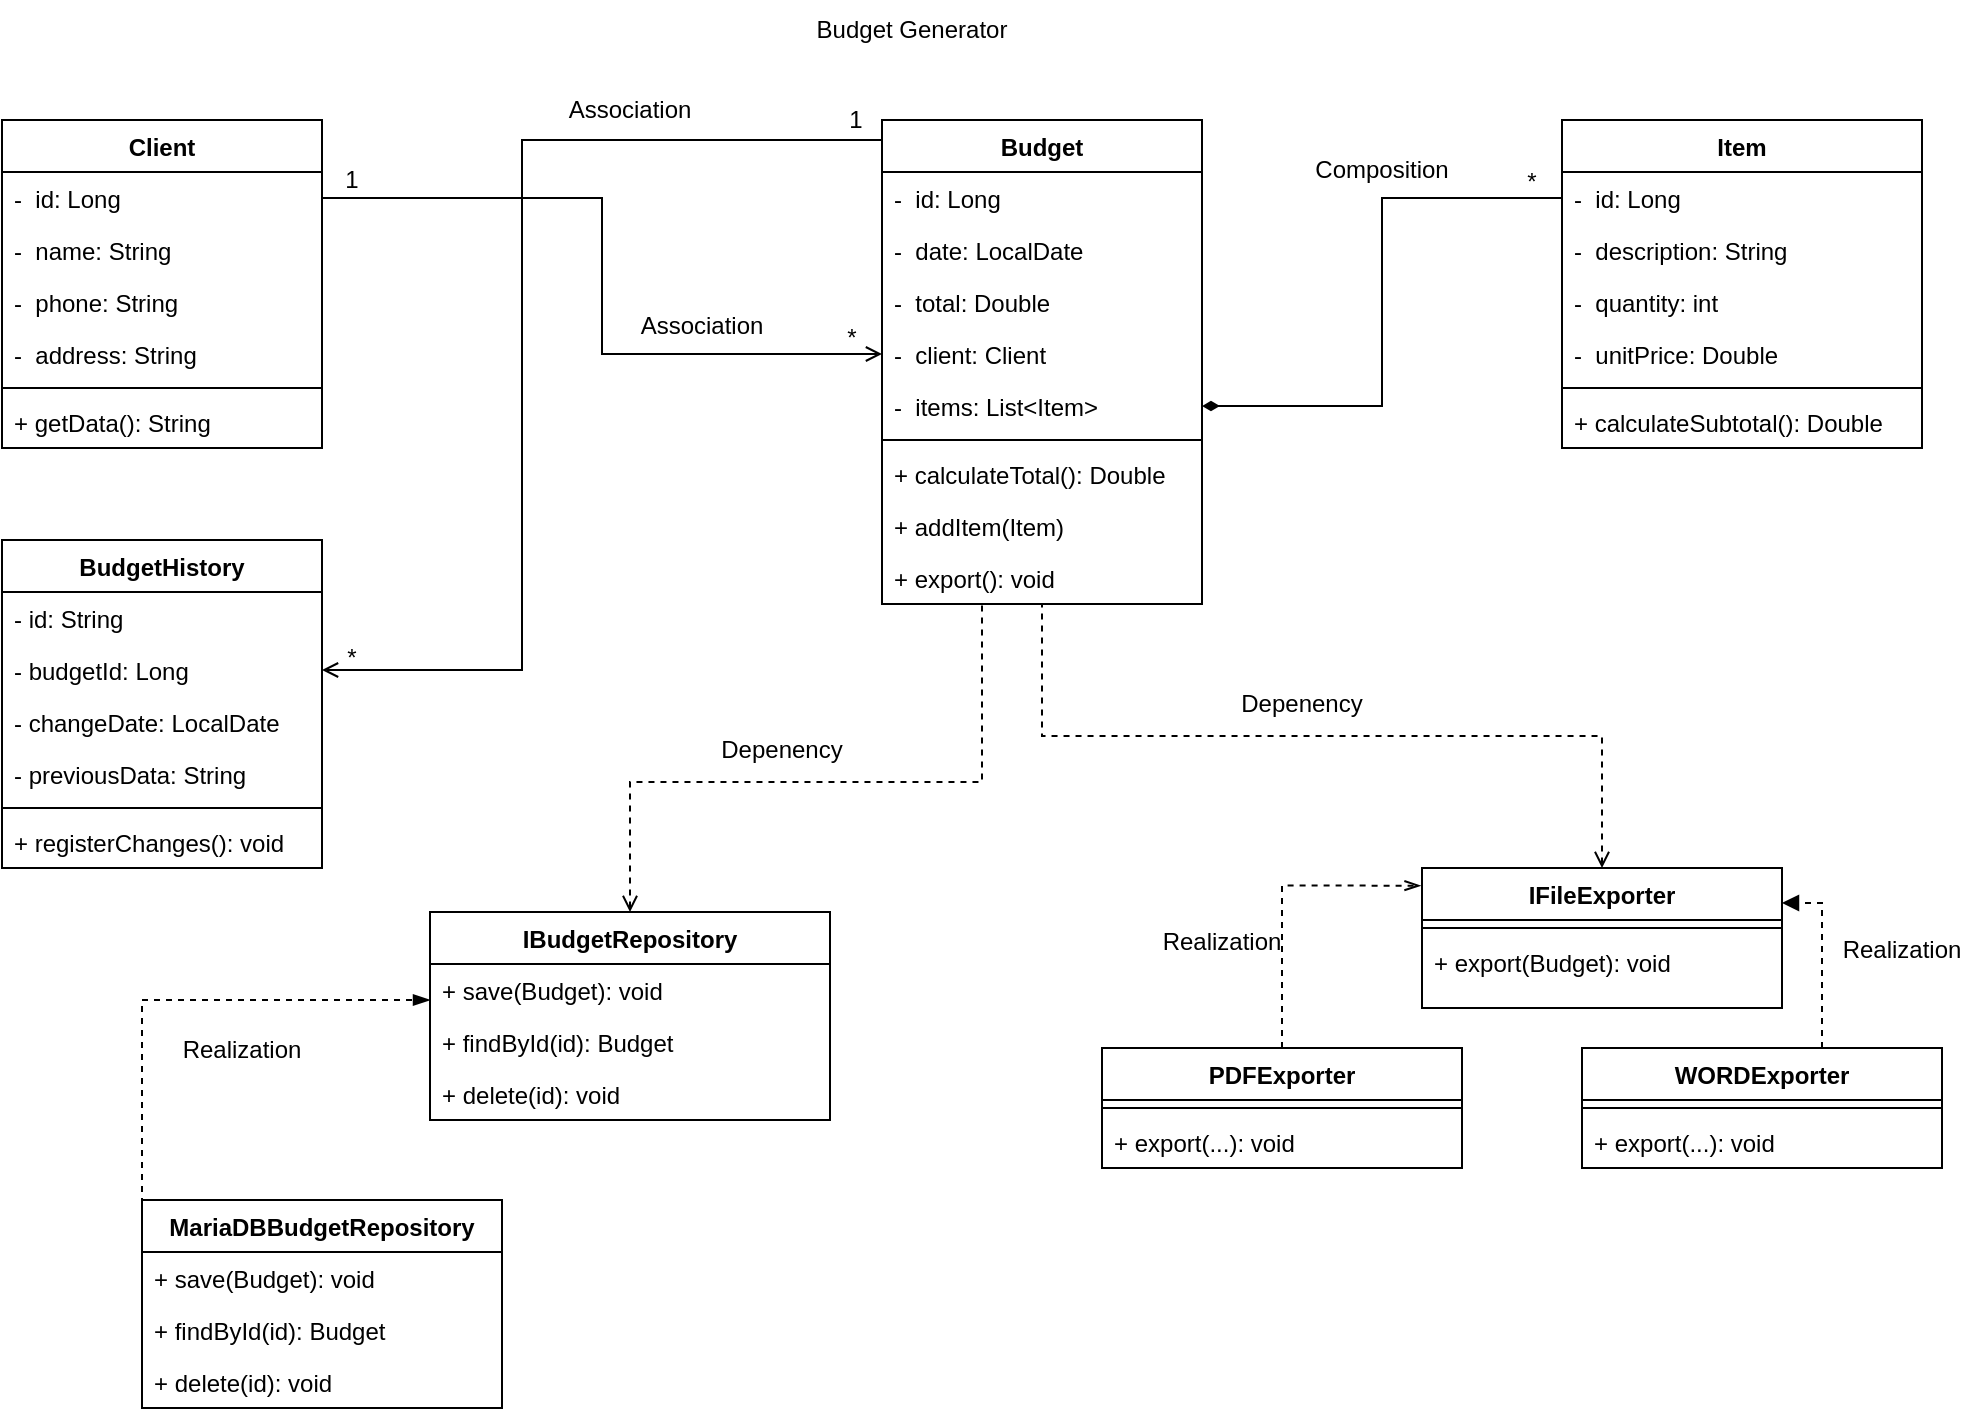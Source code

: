 <mxfile version="28.2.5">
  <diagram name="Página-1" id="ij3XR3pzhig46MG9EL70">
    <mxGraphModel dx="1042" dy="626" grid="1" gridSize="10" guides="1" tooltips="1" connect="1" arrows="1" fold="1" page="1" pageScale="1" pageWidth="827" pageHeight="1169" math="0" shadow="0">
      <root>
        <mxCell id="0" />
        <mxCell id="1" parent="0" />
        <mxCell id="xPQLKbZ4GDLacVhEDj68-1" value="Client" style="swimlane;fontStyle=1;align=center;verticalAlign=top;childLayout=stackLayout;horizontal=1;startSize=26;horizontalStack=0;resizeParent=1;resizeParentMax=0;resizeLast=0;collapsible=1;marginBottom=0;whiteSpace=wrap;html=1;" parent="1" vertex="1">
          <mxGeometry y="70" width="160" height="164" as="geometry" />
        </mxCell>
        <mxCell id="xPQLKbZ4GDLacVhEDj68-2" value="-&amp;nbsp; id: Long" style="text;strokeColor=none;fillColor=none;align=left;verticalAlign=top;spacingLeft=4;spacingRight=4;overflow=hidden;rotatable=0;points=[[0,0.5],[1,0.5]];portConstraint=eastwest;whiteSpace=wrap;html=1;" parent="xPQLKbZ4GDLacVhEDj68-1" vertex="1">
          <mxGeometry y="26" width="160" height="26" as="geometry" />
        </mxCell>
        <mxCell id="xPQLKbZ4GDLacVhEDj68-5" value="-&amp;nbsp; name: String" style="text;strokeColor=none;fillColor=none;align=left;verticalAlign=top;spacingLeft=4;spacingRight=4;overflow=hidden;rotatable=0;points=[[0,0.5],[1,0.5]];portConstraint=eastwest;whiteSpace=wrap;html=1;" parent="xPQLKbZ4GDLacVhEDj68-1" vertex="1">
          <mxGeometry y="52" width="160" height="26" as="geometry" />
        </mxCell>
        <mxCell id="xPQLKbZ4GDLacVhEDj68-6" value="-&amp;nbsp; phone: String" style="text;strokeColor=none;fillColor=none;align=left;verticalAlign=top;spacingLeft=4;spacingRight=4;overflow=hidden;rotatable=0;points=[[0,0.5],[1,0.5]];portConstraint=eastwest;whiteSpace=wrap;html=1;" parent="xPQLKbZ4GDLacVhEDj68-1" vertex="1">
          <mxGeometry y="78" width="160" height="26" as="geometry" />
        </mxCell>
        <mxCell id="xPQLKbZ4GDLacVhEDj68-7" value="-&amp;nbsp; address: String" style="text;strokeColor=none;fillColor=none;align=left;verticalAlign=top;spacingLeft=4;spacingRight=4;overflow=hidden;rotatable=0;points=[[0,0.5],[1,0.5]];portConstraint=eastwest;whiteSpace=wrap;html=1;" parent="xPQLKbZ4GDLacVhEDj68-1" vertex="1">
          <mxGeometry y="104" width="160" height="26" as="geometry" />
        </mxCell>
        <mxCell id="xPQLKbZ4GDLacVhEDj68-3" value="" style="line;strokeWidth=1;fillColor=none;align=left;verticalAlign=middle;spacingTop=-1;spacingLeft=3;spacingRight=3;rotatable=0;labelPosition=right;points=[];portConstraint=eastwest;strokeColor=inherit;" parent="xPQLKbZ4GDLacVhEDj68-1" vertex="1">
          <mxGeometry y="130" width="160" height="8" as="geometry" />
        </mxCell>
        <mxCell id="xPQLKbZ4GDLacVhEDj68-4" value="+ getData(): String" style="text;strokeColor=none;fillColor=none;align=left;verticalAlign=top;spacingLeft=4;spacingRight=4;overflow=hidden;rotatable=0;points=[[0,0.5],[1,0.5]];portConstraint=eastwest;whiteSpace=wrap;html=1;" parent="xPQLKbZ4GDLacVhEDj68-1" vertex="1">
          <mxGeometry y="138" width="160" height="26" as="geometry" />
        </mxCell>
        <mxCell id="xPQLKbZ4GDLacVhEDj68-8" value="Budget" style="swimlane;fontStyle=1;align=center;verticalAlign=top;childLayout=stackLayout;horizontal=1;startSize=26;horizontalStack=0;resizeParent=1;resizeParentMax=0;resizeLast=0;collapsible=1;marginBottom=0;whiteSpace=wrap;html=1;" parent="1" vertex="1">
          <mxGeometry x="440" y="70" width="160" height="242" as="geometry" />
        </mxCell>
        <mxCell id="xPQLKbZ4GDLacVhEDj68-9" value="-&amp;nbsp; id: Long" style="text;strokeColor=none;fillColor=none;align=left;verticalAlign=top;spacingLeft=4;spacingRight=4;overflow=hidden;rotatable=0;points=[[0,0.5],[1,0.5]];portConstraint=eastwest;whiteSpace=wrap;html=1;" parent="xPQLKbZ4GDLacVhEDj68-8" vertex="1">
          <mxGeometry y="26" width="160" height="26" as="geometry" />
        </mxCell>
        <mxCell id="xPQLKbZ4GDLacVhEDj68-10" value="-&amp;nbsp; date: LocalDate" style="text;strokeColor=none;fillColor=none;align=left;verticalAlign=top;spacingLeft=4;spacingRight=4;overflow=hidden;rotatable=0;points=[[0,0.5],[1,0.5]];portConstraint=eastwest;whiteSpace=wrap;html=1;" parent="xPQLKbZ4GDLacVhEDj68-8" vertex="1">
          <mxGeometry y="52" width="160" height="26" as="geometry" />
        </mxCell>
        <mxCell id="xPQLKbZ4GDLacVhEDj68-11" value="-&amp;nbsp; total: Double" style="text;strokeColor=none;fillColor=none;align=left;verticalAlign=top;spacingLeft=4;spacingRight=4;overflow=hidden;rotatable=0;points=[[0,0.5],[1,0.5]];portConstraint=eastwest;whiteSpace=wrap;html=1;" parent="xPQLKbZ4GDLacVhEDj68-8" vertex="1">
          <mxGeometry y="78" width="160" height="26" as="geometry" />
        </mxCell>
        <mxCell id="xPQLKbZ4GDLacVhEDj68-12" value="-&amp;nbsp; client: Client" style="text;strokeColor=none;fillColor=none;align=left;verticalAlign=top;spacingLeft=4;spacingRight=4;overflow=hidden;rotatable=0;points=[[0,0.5],[1,0.5]];portConstraint=eastwest;whiteSpace=wrap;html=1;" parent="xPQLKbZ4GDLacVhEDj68-8" vertex="1">
          <mxGeometry y="104" width="160" height="26" as="geometry" />
        </mxCell>
        <mxCell id="xPQLKbZ4GDLacVhEDj68-15" value="-&amp;nbsp; items: List&amp;lt;Item&amp;gt;" style="text;strokeColor=none;fillColor=none;align=left;verticalAlign=top;spacingLeft=4;spacingRight=4;overflow=hidden;rotatable=0;points=[[0,0.5],[1,0.5]];portConstraint=eastwest;whiteSpace=wrap;html=1;" parent="xPQLKbZ4GDLacVhEDj68-8" vertex="1">
          <mxGeometry y="130" width="160" height="26" as="geometry" />
        </mxCell>
        <mxCell id="xPQLKbZ4GDLacVhEDj68-13" value="" style="line;strokeWidth=1;fillColor=none;align=left;verticalAlign=middle;spacingTop=-1;spacingLeft=3;spacingRight=3;rotatable=0;labelPosition=right;points=[];portConstraint=eastwest;strokeColor=inherit;" parent="xPQLKbZ4GDLacVhEDj68-8" vertex="1">
          <mxGeometry y="156" width="160" height="8" as="geometry" />
        </mxCell>
        <mxCell id="xPQLKbZ4GDLacVhEDj68-14" value="+ calculateTotal(): Double" style="text;strokeColor=none;fillColor=none;align=left;verticalAlign=top;spacingLeft=4;spacingRight=4;overflow=hidden;rotatable=0;points=[[0,0.5],[1,0.5]];portConstraint=eastwest;whiteSpace=wrap;html=1;" parent="xPQLKbZ4GDLacVhEDj68-8" vertex="1">
          <mxGeometry y="164" width="160" height="26" as="geometry" />
        </mxCell>
        <mxCell id="xPQLKbZ4GDLacVhEDj68-16" value="+ addItem(Item)" style="text;strokeColor=none;fillColor=none;align=left;verticalAlign=top;spacingLeft=4;spacingRight=4;overflow=hidden;rotatable=0;points=[[0,0.5],[1,0.5]];portConstraint=eastwest;whiteSpace=wrap;html=1;" parent="xPQLKbZ4GDLacVhEDj68-8" vertex="1">
          <mxGeometry y="190" width="160" height="26" as="geometry" />
        </mxCell>
        <mxCell id="xPQLKbZ4GDLacVhEDj68-17" value="+ export(): void" style="text;strokeColor=none;fillColor=none;align=left;verticalAlign=top;spacingLeft=4;spacingRight=4;overflow=hidden;rotatable=0;points=[[0,0.5],[1,0.5]];portConstraint=eastwest;whiteSpace=wrap;html=1;" parent="xPQLKbZ4GDLacVhEDj68-8" vertex="1">
          <mxGeometry y="216" width="160" height="26" as="geometry" />
        </mxCell>
        <mxCell id="xPQLKbZ4GDLacVhEDj68-18" value="Item" style="swimlane;fontStyle=1;align=center;verticalAlign=top;childLayout=stackLayout;horizontal=1;startSize=26;horizontalStack=0;resizeParent=1;resizeParentMax=0;resizeLast=0;collapsible=1;marginBottom=0;whiteSpace=wrap;html=1;" parent="1" vertex="1">
          <mxGeometry x="780" y="70" width="180" height="164" as="geometry" />
        </mxCell>
        <mxCell id="xPQLKbZ4GDLacVhEDj68-19" value="-&amp;nbsp; id: Long" style="text;strokeColor=none;fillColor=none;align=left;verticalAlign=top;spacingLeft=4;spacingRight=4;overflow=hidden;rotatable=0;points=[[0,0.5],[1,0.5]];portConstraint=eastwest;whiteSpace=wrap;html=1;" parent="xPQLKbZ4GDLacVhEDj68-18" vertex="1">
          <mxGeometry y="26" width="180" height="26" as="geometry" />
        </mxCell>
        <mxCell id="xPQLKbZ4GDLacVhEDj68-20" value="-&amp;nbsp; description: String" style="text;strokeColor=none;fillColor=none;align=left;verticalAlign=top;spacingLeft=4;spacingRight=4;overflow=hidden;rotatable=0;points=[[0,0.5],[1,0.5]];portConstraint=eastwest;whiteSpace=wrap;html=1;" parent="xPQLKbZ4GDLacVhEDj68-18" vertex="1">
          <mxGeometry y="52" width="180" height="26" as="geometry" />
        </mxCell>
        <mxCell id="xPQLKbZ4GDLacVhEDj68-21" value="-&amp;nbsp; quantity: int" style="text;strokeColor=none;fillColor=none;align=left;verticalAlign=top;spacingLeft=4;spacingRight=4;overflow=hidden;rotatable=0;points=[[0,0.5],[1,0.5]];portConstraint=eastwest;whiteSpace=wrap;html=1;" parent="xPQLKbZ4GDLacVhEDj68-18" vertex="1">
          <mxGeometry y="78" width="180" height="26" as="geometry" />
        </mxCell>
        <mxCell id="xPQLKbZ4GDLacVhEDj68-22" value="-&amp;nbsp; unitPrice: Double" style="text;strokeColor=none;fillColor=none;align=left;verticalAlign=top;spacingLeft=4;spacingRight=4;overflow=hidden;rotatable=0;points=[[0,0.5],[1,0.5]];portConstraint=eastwest;whiteSpace=wrap;html=1;" parent="xPQLKbZ4GDLacVhEDj68-18" vertex="1">
          <mxGeometry y="104" width="180" height="26" as="geometry" />
        </mxCell>
        <mxCell id="xPQLKbZ4GDLacVhEDj68-23" value="" style="line;strokeWidth=1;fillColor=none;align=left;verticalAlign=middle;spacingTop=-1;spacingLeft=3;spacingRight=3;rotatable=0;labelPosition=right;points=[];portConstraint=eastwest;strokeColor=inherit;" parent="xPQLKbZ4GDLacVhEDj68-18" vertex="1">
          <mxGeometry y="130" width="180" height="8" as="geometry" />
        </mxCell>
        <mxCell id="xPQLKbZ4GDLacVhEDj68-24" value="+ calculateSubtotal(): Double" style="text;strokeColor=none;fillColor=none;align=left;verticalAlign=top;spacingLeft=4;spacingRight=4;overflow=hidden;rotatable=0;points=[[0,0.5],[1,0.5]];portConstraint=eastwest;whiteSpace=wrap;html=1;" parent="xPQLKbZ4GDLacVhEDj68-18" vertex="1">
          <mxGeometry y="138" width="180" height="26" as="geometry" />
        </mxCell>
        <mxCell id="xPQLKbZ4GDLacVhEDj68-67" style="edgeStyle=orthogonalEdgeStyle;rounded=0;orthogonalLoop=1;jettySize=auto;html=1;exitX=0.5;exitY=0;exitDx=0;exitDy=0;endArrow=none;endFill=0;dashed=1;startArrow=open;startFill=0;" parent="1" source="xPQLKbZ4GDLacVhEDj68-25" target="xPQLKbZ4GDLacVhEDj68-8" edge="1">
          <mxGeometry relative="1" as="geometry" />
        </mxCell>
        <mxCell id="xPQLKbZ4GDLacVhEDj68-25" value="IFileExporter" style="swimlane;fontStyle=1;align=center;verticalAlign=top;childLayout=stackLayout;horizontal=1;startSize=26;horizontalStack=0;resizeParent=1;resizeParentMax=0;resizeLast=0;collapsible=1;marginBottom=0;whiteSpace=wrap;html=1;" parent="1" vertex="1">
          <mxGeometry x="710" y="444" width="180" height="70" as="geometry" />
        </mxCell>
        <mxCell id="xPQLKbZ4GDLacVhEDj68-27" value="" style="line;strokeWidth=1;fillColor=none;align=left;verticalAlign=middle;spacingTop=-1;spacingLeft=3;spacingRight=3;rotatable=0;labelPosition=right;points=[];portConstraint=eastwest;strokeColor=inherit;" parent="xPQLKbZ4GDLacVhEDj68-25" vertex="1">
          <mxGeometry y="26" width="180" height="8" as="geometry" />
        </mxCell>
        <mxCell id="xPQLKbZ4GDLacVhEDj68-28" value="+ export(Budget): void" style="text;strokeColor=none;fillColor=none;align=left;verticalAlign=top;spacingLeft=4;spacingRight=4;overflow=hidden;rotatable=0;points=[[0,0.5],[1,0.5]];portConstraint=eastwest;whiteSpace=wrap;html=1;" parent="xPQLKbZ4GDLacVhEDj68-25" vertex="1">
          <mxGeometry y="34" width="180" height="36" as="geometry" />
        </mxCell>
        <mxCell id="xPQLKbZ4GDLacVhEDj68-64" style="edgeStyle=orthogonalEdgeStyle;rounded=0;orthogonalLoop=1;jettySize=auto;html=1;exitX=0.5;exitY=0;exitDx=0;exitDy=0;entryX=-0.004;entryY=0.126;entryDx=0;entryDy=0;entryPerimeter=0;dashed=1;endArrow=openThin;endFill=0;" parent="1" source="xPQLKbZ4GDLacVhEDj68-29" target="xPQLKbZ4GDLacVhEDj68-25" edge="1">
          <mxGeometry relative="1" as="geometry">
            <mxPoint x="820" y="560" as="targetPoint" />
          </mxGeometry>
        </mxCell>
        <mxCell id="xPQLKbZ4GDLacVhEDj68-29" value="PDFExporter" style="swimlane;fontStyle=1;align=center;verticalAlign=top;childLayout=stackLayout;horizontal=1;startSize=26;horizontalStack=0;resizeParent=1;resizeParentMax=0;resizeLast=0;collapsible=1;marginBottom=0;whiteSpace=wrap;html=1;" parent="1" vertex="1">
          <mxGeometry x="550" y="534" width="180" height="60" as="geometry" />
        </mxCell>
        <mxCell id="xPQLKbZ4GDLacVhEDj68-31" value="" style="line;strokeWidth=1;fillColor=none;align=left;verticalAlign=middle;spacingTop=-1;spacingLeft=3;spacingRight=3;rotatable=0;labelPosition=right;points=[];portConstraint=eastwest;strokeColor=inherit;" parent="xPQLKbZ4GDLacVhEDj68-29" vertex="1">
          <mxGeometry y="26" width="180" height="8" as="geometry" />
        </mxCell>
        <mxCell id="xPQLKbZ4GDLacVhEDj68-32" value="+ export(...): void" style="text;strokeColor=none;fillColor=none;align=left;verticalAlign=top;spacingLeft=4;spacingRight=4;overflow=hidden;rotatable=0;points=[[0,0.5],[1,0.5]];portConstraint=eastwest;whiteSpace=wrap;html=1;" parent="xPQLKbZ4GDLacVhEDj68-29" vertex="1">
          <mxGeometry y="34" width="180" height="26" as="geometry" />
        </mxCell>
        <mxCell id="xPQLKbZ4GDLacVhEDj68-65" style="edgeStyle=orthogonalEdgeStyle;rounded=0;orthogonalLoop=1;jettySize=auto;html=1;exitX=0.5;exitY=0;exitDx=0;exitDy=0;entryX=1;entryY=0.25;entryDx=0;entryDy=0;dashed=1;endArrow=block;endFill=1;" parent="1" source="xPQLKbZ4GDLacVhEDj68-33" target="xPQLKbZ4GDLacVhEDj68-25" edge="1">
          <mxGeometry relative="1" as="geometry">
            <Array as="points">
              <mxPoint x="910" y="534" />
              <mxPoint x="910" y="462" />
            </Array>
          </mxGeometry>
        </mxCell>
        <mxCell id="xPQLKbZ4GDLacVhEDj68-33" value="WORDExporter" style="swimlane;fontStyle=1;align=center;verticalAlign=top;childLayout=stackLayout;horizontal=1;startSize=26;horizontalStack=0;resizeParent=1;resizeParentMax=0;resizeLast=0;collapsible=1;marginBottom=0;whiteSpace=wrap;html=1;" parent="1" vertex="1">
          <mxGeometry x="790" y="534" width="180" height="60" as="geometry" />
        </mxCell>
        <mxCell id="xPQLKbZ4GDLacVhEDj68-34" value="" style="line;strokeWidth=1;fillColor=none;align=left;verticalAlign=middle;spacingTop=-1;spacingLeft=3;spacingRight=3;rotatable=0;labelPosition=right;points=[];portConstraint=eastwest;strokeColor=inherit;" parent="xPQLKbZ4GDLacVhEDj68-33" vertex="1">
          <mxGeometry y="26" width="180" height="8" as="geometry" />
        </mxCell>
        <mxCell id="xPQLKbZ4GDLacVhEDj68-35" value="+ export(...): void" style="text;strokeColor=none;fillColor=none;align=left;verticalAlign=top;spacingLeft=4;spacingRight=4;overflow=hidden;rotatable=0;points=[[0,0.5],[1,0.5]];portConstraint=eastwest;whiteSpace=wrap;html=1;" parent="xPQLKbZ4GDLacVhEDj68-33" vertex="1">
          <mxGeometry y="34" width="180" height="26" as="geometry" />
        </mxCell>
        <mxCell id="xPQLKbZ4GDLacVhEDj68-36" value="BudgetHistory" style="swimlane;fontStyle=1;align=center;verticalAlign=top;childLayout=stackLayout;horizontal=1;startSize=26;horizontalStack=0;resizeParent=1;resizeParentMax=0;resizeLast=0;collapsible=1;marginBottom=0;whiteSpace=wrap;html=1;" parent="1" vertex="1">
          <mxGeometry y="280" width="160" height="164" as="geometry" />
        </mxCell>
        <mxCell id="xPQLKbZ4GDLacVhEDj68-37" value="- id: String" style="text;strokeColor=none;fillColor=none;align=left;verticalAlign=top;spacingLeft=4;spacingRight=4;overflow=hidden;rotatable=0;points=[[0,0.5],[1,0.5]];portConstraint=eastwest;whiteSpace=wrap;html=1;" parent="xPQLKbZ4GDLacVhEDj68-36" vertex="1">
          <mxGeometry y="26" width="160" height="26" as="geometry" />
        </mxCell>
        <mxCell id="xPQLKbZ4GDLacVhEDj68-40" value="- budgetId: Long" style="text;strokeColor=none;fillColor=none;align=left;verticalAlign=top;spacingLeft=4;spacingRight=4;overflow=hidden;rotatable=0;points=[[0,0.5],[1,0.5]];portConstraint=eastwest;whiteSpace=wrap;html=1;" parent="xPQLKbZ4GDLacVhEDj68-36" vertex="1">
          <mxGeometry y="52" width="160" height="26" as="geometry" />
        </mxCell>
        <mxCell id="xPQLKbZ4GDLacVhEDj68-41" value="- changeDate: LocalDate" style="text;strokeColor=none;fillColor=none;align=left;verticalAlign=top;spacingLeft=4;spacingRight=4;overflow=hidden;rotatable=0;points=[[0,0.5],[1,0.5]];portConstraint=eastwest;whiteSpace=wrap;html=1;" parent="xPQLKbZ4GDLacVhEDj68-36" vertex="1">
          <mxGeometry y="78" width="160" height="26" as="geometry" />
        </mxCell>
        <mxCell id="xPQLKbZ4GDLacVhEDj68-42" value="- previousData: String" style="text;strokeColor=none;fillColor=none;align=left;verticalAlign=top;spacingLeft=4;spacingRight=4;overflow=hidden;rotatable=0;points=[[0,0.5],[1,0.5]];portConstraint=eastwest;whiteSpace=wrap;html=1;" parent="xPQLKbZ4GDLacVhEDj68-36" vertex="1">
          <mxGeometry y="104" width="160" height="26" as="geometry" />
        </mxCell>
        <mxCell id="xPQLKbZ4GDLacVhEDj68-38" value="" style="line;strokeWidth=1;fillColor=none;align=left;verticalAlign=middle;spacingTop=-1;spacingLeft=3;spacingRight=3;rotatable=0;labelPosition=right;points=[];portConstraint=eastwest;strokeColor=inherit;" parent="xPQLKbZ4GDLacVhEDj68-36" vertex="1">
          <mxGeometry y="130" width="160" height="8" as="geometry" />
        </mxCell>
        <mxCell id="xPQLKbZ4GDLacVhEDj68-39" value="+ registerChanges(): void" style="text;strokeColor=none;fillColor=none;align=left;verticalAlign=top;spacingLeft=4;spacingRight=4;overflow=hidden;rotatable=0;points=[[0,0.5],[1,0.5]];portConstraint=eastwest;whiteSpace=wrap;html=1;" parent="xPQLKbZ4GDLacVhEDj68-36" vertex="1">
          <mxGeometry y="138" width="160" height="26" as="geometry" />
        </mxCell>
        <mxCell id="xPQLKbZ4GDLacVhEDj68-66" style="edgeStyle=orthogonalEdgeStyle;rounded=0;orthogonalLoop=1;jettySize=auto;html=1;exitX=0.5;exitY=0;exitDx=0;exitDy=0;startArrow=open;startFill=0;endArrow=none;endFill=0;dashed=1;" parent="1" source="xPQLKbZ4GDLacVhEDj68-46" target="xPQLKbZ4GDLacVhEDj68-8" edge="1">
          <mxGeometry relative="1" as="geometry">
            <Array as="points">
              <mxPoint x="314" y="401" />
              <mxPoint x="490" y="401" />
            </Array>
          </mxGeometry>
        </mxCell>
        <mxCell id="xPQLKbZ4GDLacVhEDj68-46" value="IBudgetRepository" style="swimlane;fontStyle=1;align=center;verticalAlign=top;childLayout=stackLayout;horizontal=1;startSize=26;horizontalStack=0;resizeParent=1;resizeParentMax=0;resizeLast=0;collapsible=1;marginBottom=0;whiteSpace=wrap;html=1;" parent="1" vertex="1">
          <mxGeometry x="214" y="466" width="200" height="104" as="geometry" />
        </mxCell>
        <mxCell id="xPQLKbZ4GDLacVhEDj68-49" value="+ save(Budget): void" style="text;strokeColor=none;fillColor=none;align=left;verticalAlign=top;spacingLeft=4;spacingRight=4;overflow=hidden;rotatable=0;points=[[0,0.5],[1,0.5]];portConstraint=eastwest;whiteSpace=wrap;html=1;" parent="xPQLKbZ4GDLacVhEDj68-46" vertex="1">
          <mxGeometry y="26" width="200" height="26" as="geometry" />
        </mxCell>
        <mxCell id="xPQLKbZ4GDLacVhEDj68-50" value="+ findById(id): Budget" style="text;strokeColor=none;fillColor=none;align=left;verticalAlign=top;spacingLeft=4;spacingRight=4;overflow=hidden;rotatable=0;points=[[0,0.5],[1,0.5]];portConstraint=eastwest;whiteSpace=wrap;html=1;" parent="xPQLKbZ4GDLacVhEDj68-46" vertex="1">
          <mxGeometry y="52" width="200" height="26" as="geometry" />
        </mxCell>
        <mxCell id="xPQLKbZ4GDLacVhEDj68-51" value="+ delete(id): void" style="text;strokeColor=none;fillColor=none;align=left;verticalAlign=top;spacingLeft=4;spacingRight=4;overflow=hidden;rotatable=0;points=[[0,0.5],[1,0.5]];portConstraint=eastwest;whiteSpace=wrap;html=1;" parent="xPQLKbZ4GDLacVhEDj68-46" vertex="1">
          <mxGeometry y="78" width="200" height="26" as="geometry" />
        </mxCell>
        <mxCell id="xPQLKbZ4GDLacVhEDj68-52" value="MariaDBBudgetRepository" style="swimlane;fontStyle=1;align=center;verticalAlign=top;childLayout=stackLayout;horizontal=1;startSize=26;horizontalStack=0;resizeParent=1;resizeParentMax=0;resizeLast=0;collapsible=1;marginBottom=0;whiteSpace=wrap;html=1;" parent="1" vertex="1">
          <mxGeometry x="70" y="610" width="180" height="104" as="geometry" />
        </mxCell>
        <mxCell id="xPQLKbZ4GDLacVhEDj68-55" value="+ save(Budget): void" style="text;strokeColor=none;fillColor=none;align=left;verticalAlign=top;spacingLeft=4;spacingRight=4;overflow=hidden;rotatable=0;points=[[0,0.5],[1,0.5]];portConstraint=eastwest;whiteSpace=wrap;html=1;" parent="xPQLKbZ4GDLacVhEDj68-52" vertex="1">
          <mxGeometry y="26" width="180" height="26" as="geometry" />
        </mxCell>
        <mxCell id="1ACUhTYq6pzI9OxXV1Nh-8" value="+ findById(id): Budget" style="text;strokeColor=none;fillColor=none;align=left;verticalAlign=top;spacingLeft=4;spacingRight=4;overflow=hidden;rotatable=0;points=[[0,0.5],[1,0.5]];portConstraint=eastwest;whiteSpace=wrap;html=1;" vertex="1" parent="xPQLKbZ4GDLacVhEDj68-52">
          <mxGeometry y="52" width="180" height="26" as="geometry" />
        </mxCell>
        <mxCell id="1ACUhTYq6pzI9OxXV1Nh-9" value="+ delete(id): void" style="text;strokeColor=none;fillColor=none;align=left;verticalAlign=top;spacingLeft=4;spacingRight=4;overflow=hidden;rotatable=0;points=[[0,0.5],[1,0.5]];portConstraint=eastwest;whiteSpace=wrap;html=1;" vertex="1" parent="xPQLKbZ4GDLacVhEDj68-52">
          <mxGeometry y="78" width="180" height="26" as="geometry" />
        </mxCell>
        <mxCell id="xPQLKbZ4GDLacVhEDj68-58" style="edgeStyle=orthogonalEdgeStyle;rounded=0;orthogonalLoop=1;jettySize=auto;html=1;exitX=1;exitY=0.5;exitDx=0;exitDy=0;entryX=0;entryY=0.5;entryDx=0;entryDy=0;startArrow=none;startFill=0;endArrow=open;endFill=0;" parent="1" source="xPQLKbZ4GDLacVhEDj68-2" target="xPQLKbZ4GDLacVhEDj68-12" edge="1">
          <mxGeometry relative="1" as="geometry" />
        </mxCell>
        <mxCell id="xPQLKbZ4GDLacVhEDj68-59" style="edgeStyle=orthogonalEdgeStyle;rounded=0;orthogonalLoop=1;jettySize=auto;html=1;exitX=1;exitY=0.5;exitDx=0;exitDy=0;entryX=0;entryY=0.5;entryDx=0;entryDy=0;startArrow=diamondThin;startFill=1;endArrow=none;endFill=0;" parent="1" source="xPQLKbZ4GDLacVhEDj68-15" target="xPQLKbZ4GDLacVhEDj68-19" edge="1">
          <mxGeometry relative="1" as="geometry" />
        </mxCell>
        <mxCell id="xPQLKbZ4GDLacVhEDj68-60" value="Budget Generator" style="text;html=1;align=center;verticalAlign=middle;whiteSpace=wrap;rounded=0;" parent="1" vertex="1">
          <mxGeometry x="370" y="10" width="170" height="30" as="geometry" />
        </mxCell>
        <mxCell id="xPQLKbZ4GDLacVhEDj68-61" style="edgeStyle=orthogonalEdgeStyle;rounded=0;orthogonalLoop=1;jettySize=auto;html=1;entryX=1;entryY=0.5;entryDx=0;entryDy=0;startArrow=none;startFill=0;endArrow=open;endFill=0;" parent="1" source="xPQLKbZ4GDLacVhEDj68-8" target="xPQLKbZ4GDLacVhEDj68-40" edge="1">
          <mxGeometry relative="1" as="geometry">
            <Array as="points">
              <mxPoint x="260" y="80" />
              <mxPoint x="260" y="345" />
            </Array>
          </mxGeometry>
        </mxCell>
        <mxCell id="xPQLKbZ4GDLacVhEDj68-68" style="edgeStyle=orthogonalEdgeStyle;rounded=0;orthogonalLoop=1;jettySize=auto;html=1;exitX=0;exitY=0.25;exitDx=0;exitDy=0;dashed=1;endArrow=blockThin;endFill=1;startArrow=none;startFill=0;" parent="1" source="xPQLKbZ4GDLacVhEDj68-52" target="xPQLKbZ4GDLacVhEDj68-46" edge="1">
          <mxGeometry relative="1" as="geometry">
            <Array as="points">
              <mxPoint x="70" y="510" />
            </Array>
          </mxGeometry>
        </mxCell>
        <mxCell id="xPQLKbZ4GDLacVhEDj68-69" value="1" style="text;html=1;align=center;verticalAlign=middle;whiteSpace=wrap;rounded=0;" parent="1" vertex="1">
          <mxGeometry x="414" y="60" width="26" height="20" as="geometry" />
        </mxCell>
        <mxCell id="xPQLKbZ4GDLacVhEDj68-71" value="*" style="text;html=1;align=center;verticalAlign=middle;whiteSpace=wrap;rounded=0;" parent="1" vertex="1">
          <mxGeometry x="160" y="330" width="30" height="18" as="geometry" />
        </mxCell>
        <mxCell id="xPQLKbZ4GDLacVhEDj68-73" value="1" style="text;html=1;align=center;verticalAlign=middle;whiteSpace=wrap;rounded=0;" parent="1" vertex="1">
          <mxGeometry x="162" y="90" width="26" height="20" as="geometry" />
        </mxCell>
        <mxCell id="xPQLKbZ4GDLacVhEDj68-74" value="*" style="text;html=1;align=center;verticalAlign=middle;whiteSpace=wrap;rounded=0;" parent="1" vertex="1">
          <mxGeometry x="410" y="170" width="30" height="18" as="geometry" />
        </mxCell>
        <mxCell id="xPQLKbZ4GDLacVhEDj68-75" value="*" style="text;html=1;align=center;verticalAlign=middle;whiteSpace=wrap;rounded=0;" parent="1" vertex="1">
          <mxGeometry x="750" y="92" width="30" height="18" as="geometry" />
        </mxCell>
        <mxCell id="xPQLKbZ4GDLacVhEDj68-76" value="Depenency" style="text;html=1;align=center;verticalAlign=middle;whiteSpace=wrap;rounded=0;" parent="1" vertex="1">
          <mxGeometry x="620" y="347" width="60" height="30" as="geometry" />
        </mxCell>
        <mxCell id="1ACUhTYq6pzI9OxXV1Nh-1" value="Association" style="text;html=1;align=center;verticalAlign=middle;whiteSpace=wrap;rounded=0;" vertex="1" parent="1">
          <mxGeometry x="320" y="158" width="60" height="30" as="geometry" />
        </mxCell>
        <mxCell id="1ACUhTYq6pzI9OxXV1Nh-2" value="Composition" style="text;html=1;align=center;verticalAlign=middle;whiteSpace=wrap;rounded=0;" vertex="1" parent="1">
          <mxGeometry x="660" y="80" width="60" height="30" as="geometry" />
        </mxCell>
        <mxCell id="1ACUhTYq6pzI9OxXV1Nh-3" value="Association" style="text;html=1;align=center;verticalAlign=middle;whiteSpace=wrap;rounded=0;" vertex="1" parent="1">
          <mxGeometry x="284" y="50" width="60" height="30" as="geometry" />
        </mxCell>
        <mxCell id="1ACUhTYq6pzI9OxXV1Nh-4" value="Depenency" style="text;html=1;align=center;verticalAlign=middle;whiteSpace=wrap;rounded=0;" vertex="1" parent="1">
          <mxGeometry x="360" y="370" width="60" height="30" as="geometry" />
        </mxCell>
        <mxCell id="1ACUhTYq6pzI9OxXV1Nh-5" value="Realization" style="text;html=1;align=center;verticalAlign=middle;whiteSpace=wrap;rounded=0;" vertex="1" parent="1">
          <mxGeometry x="90" y="520" width="60" height="30" as="geometry" />
        </mxCell>
        <mxCell id="1ACUhTYq6pzI9OxXV1Nh-6" value="Realization" style="text;html=1;align=center;verticalAlign=middle;whiteSpace=wrap;rounded=0;" vertex="1" parent="1">
          <mxGeometry x="580" y="466" width="60" height="30" as="geometry" />
        </mxCell>
        <mxCell id="1ACUhTYq6pzI9OxXV1Nh-7" value="Realization" style="text;html=1;align=center;verticalAlign=middle;whiteSpace=wrap;rounded=0;" vertex="1" parent="1">
          <mxGeometry x="920" y="470" width="60" height="30" as="geometry" />
        </mxCell>
      </root>
    </mxGraphModel>
  </diagram>
</mxfile>
